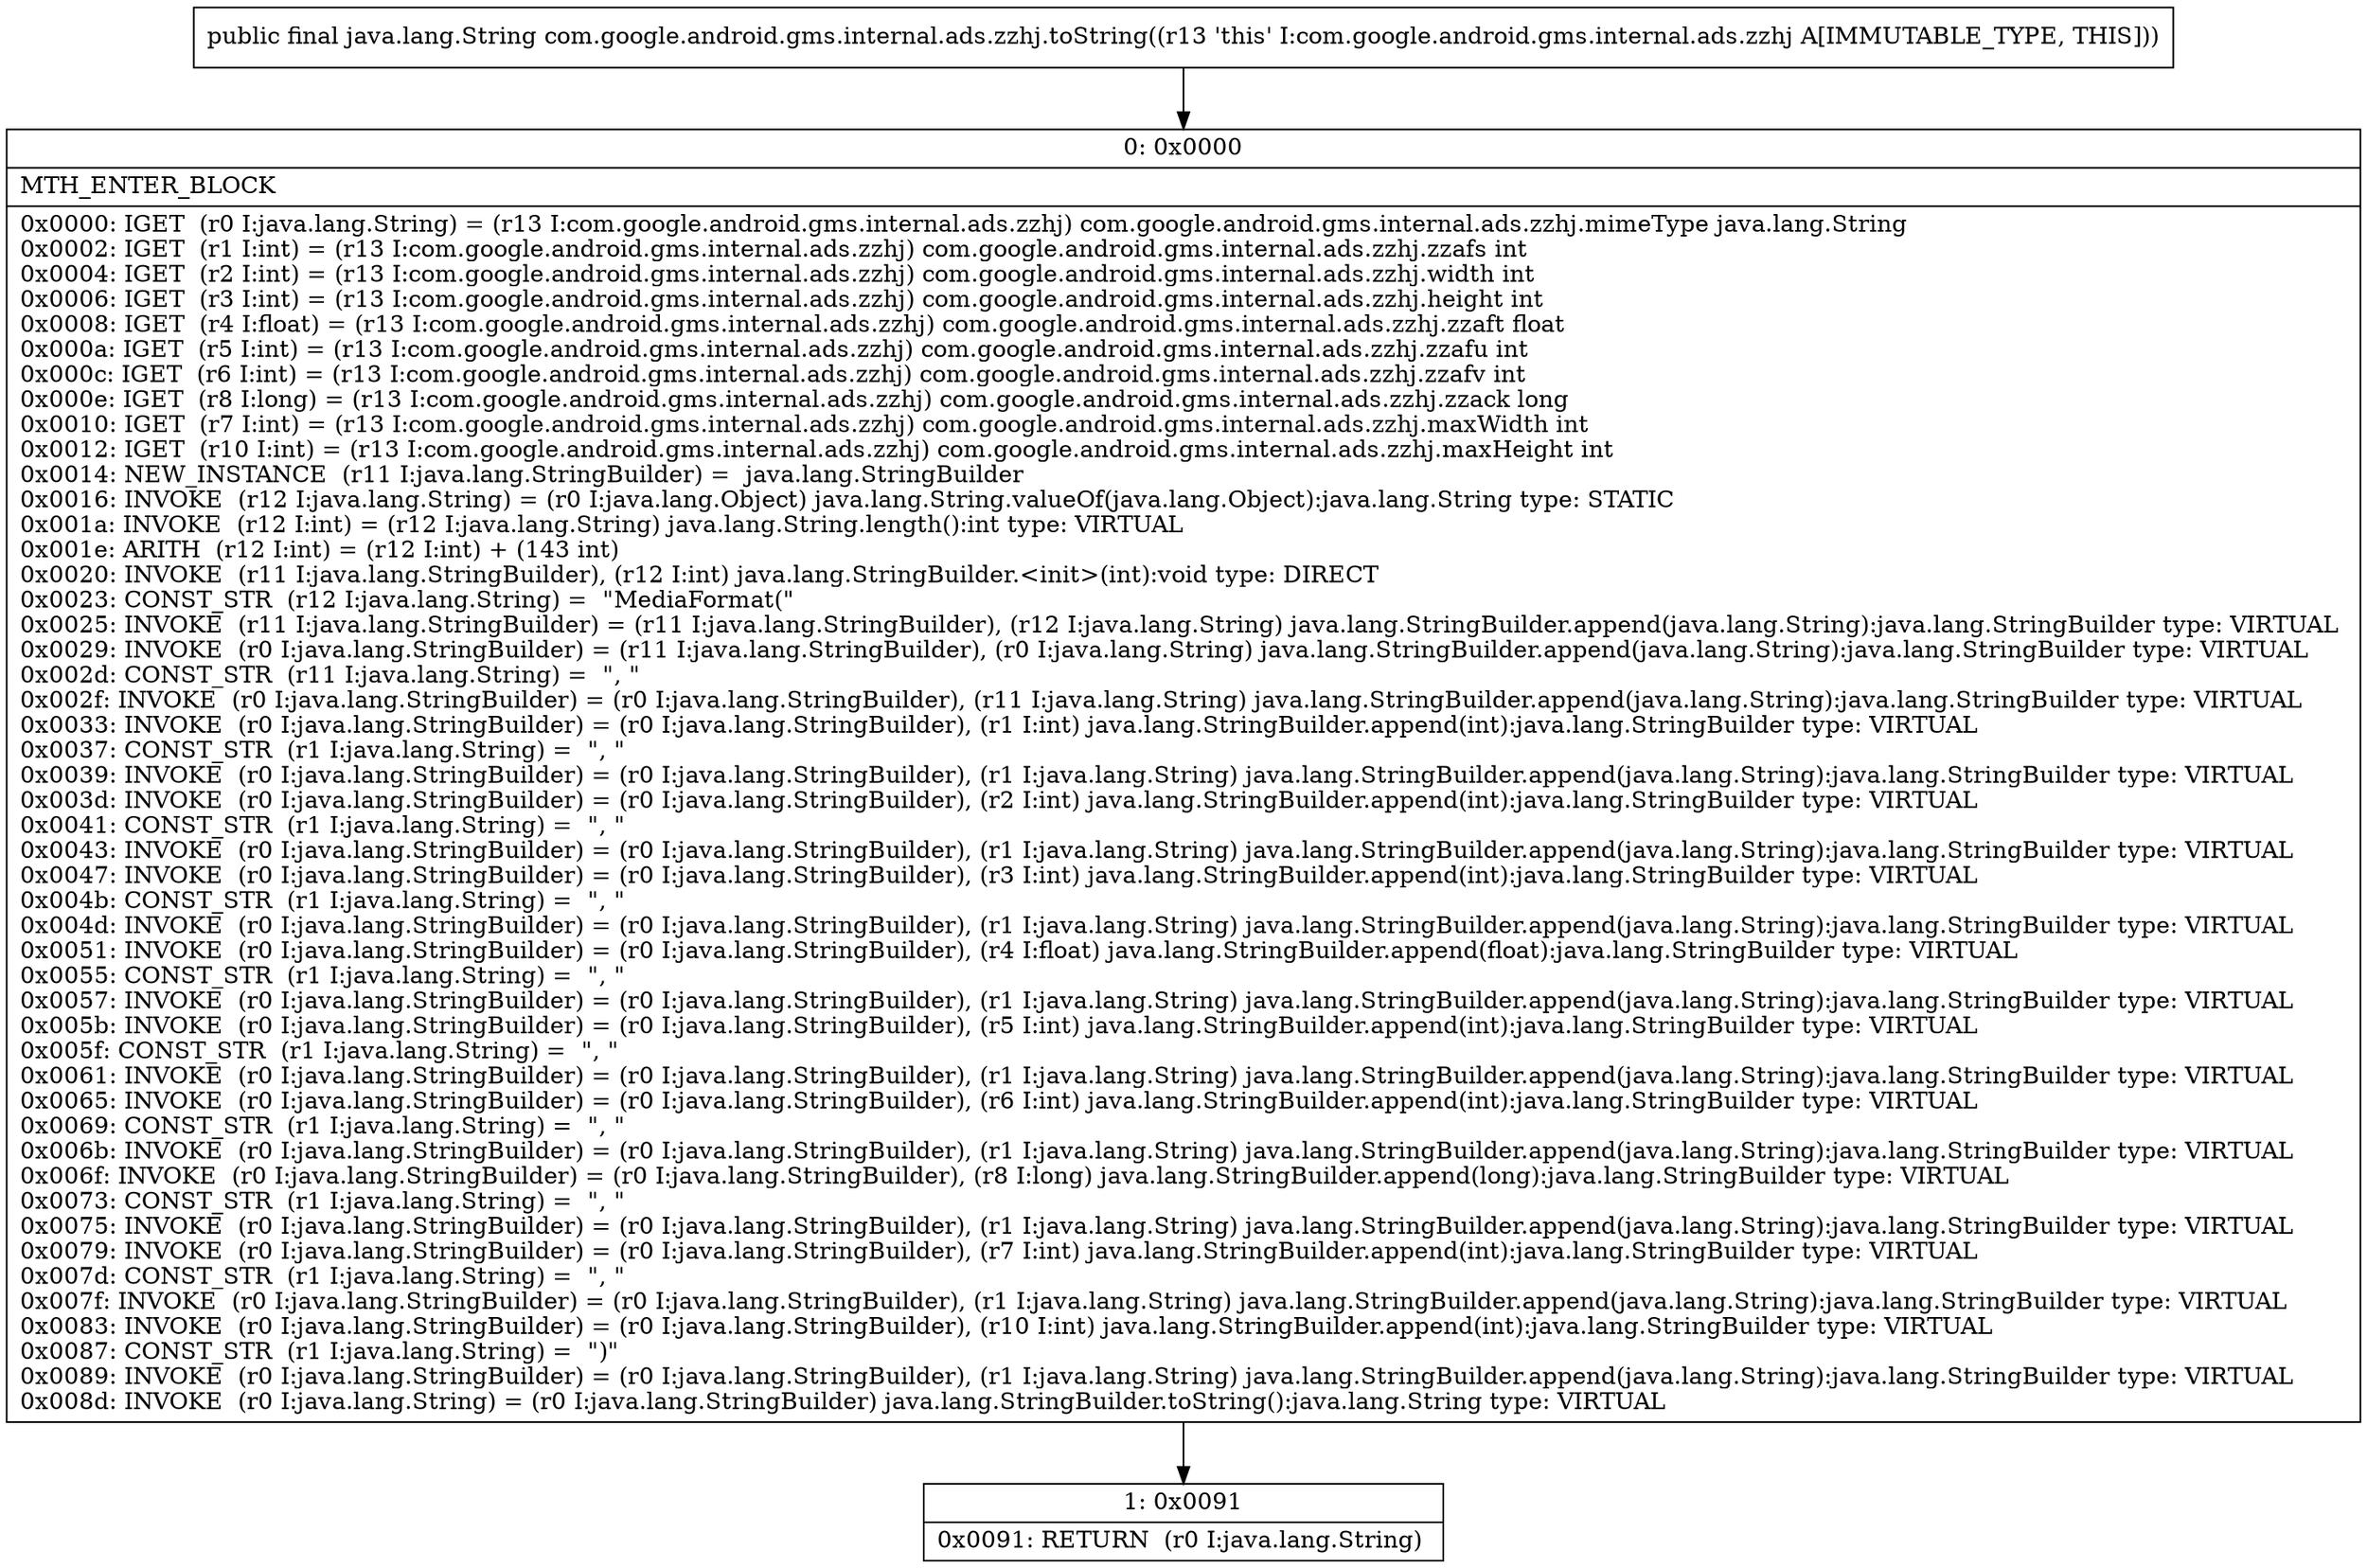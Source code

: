 digraph "CFG forcom.google.android.gms.internal.ads.zzhj.toString()Ljava\/lang\/String;" {
Node_0 [shape=record,label="{0\:\ 0x0000|MTH_ENTER_BLOCK\l|0x0000: IGET  (r0 I:java.lang.String) = (r13 I:com.google.android.gms.internal.ads.zzhj) com.google.android.gms.internal.ads.zzhj.mimeType java.lang.String \l0x0002: IGET  (r1 I:int) = (r13 I:com.google.android.gms.internal.ads.zzhj) com.google.android.gms.internal.ads.zzhj.zzafs int \l0x0004: IGET  (r2 I:int) = (r13 I:com.google.android.gms.internal.ads.zzhj) com.google.android.gms.internal.ads.zzhj.width int \l0x0006: IGET  (r3 I:int) = (r13 I:com.google.android.gms.internal.ads.zzhj) com.google.android.gms.internal.ads.zzhj.height int \l0x0008: IGET  (r4 I:float) = (r13 I:com.google.android.gms.internal.ads.zzhj) com.google.android.gms.internal.ads.zzhj.zzaft float \l0x000a: IGET  (r5 I:int) = (r13 I:com.google.android.gms.internal.ads.zzhj) com.google.android.gms.internal.ads.zzhj.zzafu int \l0x000c: IGET  (r6 I:int) = (r13 I:com.google.android.gms.internal.ads.zzhj) com.google.android.gms.internal.ads.zzhj.zzafv int \l0x000e: IGET  (r8 I:long) = (r13 I:com.google.android.gms.internal.ads.zzhj) com.google.android.gms.internal.ads.zzhj.zzack long \l0x0010: IGET  (r7 I:int) = (r13 I:com.google.android.gms.internal.ads.zzhj) com.google.android.gms.internal.ads.zzhj.maxWidth int \l0x0012: IGET  (r10 I:int) = (r13 I:com.google.android.gms.internal.ads.zzhj) com.google.android.gms.internal.ads.zzhj.maxHeight int \l0x0014: NEW_INSTANCE  (r11 I:java.lang.StringBuilder) =  java.lang.StringBuilder \l0x0016: INVOKE  (r12 I:java.lang.String) = (r0 I:java.lang.Object) java.lang.String.valueOf(java.lang.Object):java.lang.String type: STATIC \l0x001a: INVOKE  (r12 I:int) = (r12 I:java.lang.String) java.lang.String.length():int type: VIRTUAL \l0x001e: ARITH  (r12 I:int) = (r12 I:int) + (143 int) \l0x0020: INVOKE  (r11 I:java.lang.StringBuilder), (r12 I:int) java.lang.StringBuilder.\<init\>(int):void type: DIRECT \l0x0023: CONST_STR  (r12 I:java.lang.String) =  \"MediaFormat(\" \l0x0025: INVOKE  (r11 I:java.lang.StringBuilder) = (r11 I:java.lang.StringBuilder), (r12 I:java.lang.String) java.lang.StringBuilder.append(java.lang.String):java.lang.StringBuilder type: VIRTUAL \l0x0029: INVOKE  (r0 I:java.lang.StringBuilder) = (r11 I:java.lang.StringBuilder), (r0 I:java.lang.String) java.lang.StringBuilder.append(java.lang.String):java.lang.StringBuilder type: VIRTUAL \l0x002d: CONST_STR  (r11 I:java.lang.String) =  \", \" \l0x002f: INVOKE  (r0 I:java.lang.StringBuilder) = (r0 I:java.lang.StringBuilder), (r11 I:java.lang.String) java.lang.StringBuilder.append(java.lang.String):java.lang.StringBuilder type: VIRTUAL \l0x0033: INVOKE  (r0 I:java.lang.StringBuilder) = (r0 I:java.lang.StringBuilder), (r1 I:int) java.lang.StringBuilder.append(int):java.lang.StringBuilder type: VIRTUAL \l0x0037: CONST_STR  (r1 I:java.lang.String) =  \", \" \l0x0039: INVOKE  (r0 I:java.lang.StringBuilder) = (r0 I:java.lang.StringBuilder), (r1 I:java.lang.String) java.lang.StringBuilder.append(java.lang.String):java.lang.StringBuilder type: VIRTUAL \l0x003d: INVOKE  (r0 I:java.lang.StringBuilder) = (r0 I:java.lang.StringBuilder), (r2 I:int) java.lang.StringBuilder.append(int):java.lang.StringBuilder type: VIRTUAL \l0x0041: CONST_STR  (r1 I:java.lang.String) =  \", \" \l0x0043: INVOKE  (r0 I:java.lang.StringBuilder) = (r0 I:java.lang.StringBuilder), (r1 I:java.lang.String) java.lang.StringBuilder.append(java.lang.String):java.lang.StringBuilder type: VIRTUAL \l0x0047: INVOKE  (r0 I:java.lang.StringBuilder) = (r0 I:java.lang.StringBuilder), (r3 I:int) java.lang.StringBuilder.append(int):java.lang.StringBuilder type: VIRTUAL \l0x004b: CONST_STR  (r1 I:java.lang.String) =  \", \" \l0x004d: INVOKE  (r0 I:java.lang.StringBuilder) = (r0 I:java.lang.StringBuilder), (r1 I:java.lang.String) java.lang.StringBuilder.append(java.lang.String):java.lang.StringBuilder type: VIRTUAL \l0x0051: INVOKE  (r0 I:java.lang.StringBuilder) = (r0 I:java.lang.StringBuilder), (r4 I:float) java.lang.StringBuilder.append(float):java.lang.StringBuilder type: VIRTUAL \l0x0055: CONST_STR  (r1 I:java.lang.String) =  \", \" \l0x0057: INVOKE  (r0 I:java.lang.StringBuilder) = (r0 I:java.lang.StringBuilder), (r1 I:java.lang.String) java.lang.StringBuilder.append(java.lang.String):java.lang.StringBuilder type: VIRTUAL \l0x005b: INVOKE  (r0 I:java.lang.StringBuilder) = (r0 I:java.lang.StringBuilder), (r5 I:int) java.lang.StringBuilder.append(int):java.lang.StringBuilder type: VIRTUAL \l0x005f: CONST_STR  (r1 I:java.lang.String) =  \", \" \l0x0061: INVOKE  (r0 I:java.lang.StringBuilder) = (r0 I:java.lang.StringBuilder), (r1 I:java.lang.String) java.lang.StringBuilder.append(java.lang.String):java.lang.StringBuilder type: VIRTUAL \l0x0065: INVOKE  (r0 I:java.lang.StringBuilder) = (r0 I:java.lang.StringBuilder), (r6 I:int) java.lang.StringBuilder.append(int):java.lang.StringBuilder type: VIRTUAL \l0x0069: CONST_STR  (r1 I:java.lang.String) =  \", \" \l0x006b: INVOKE  (r0 I:java.lang.StringBuilder) = (r0 I:java.lang.StringBuilder), (r1 I:java.lang.String) java.lang.StringBuilder.append(java.lang.String):java.lang.StringBuilder type: VIRTUAL \l0x006f: INVOKE  (r0 I:java.lang.StringBuilder) = (r0 I:java.lang.StringBuilder), (r8 I:long) java.lang.StringBuilder.append(long):java.lang.StringBuilder type: VIRTUAL \l0x0073: CONST_STR  (r1 I:java.lang.String) =  \", \" \l0x0075: INVOKE  (r0 I:java.lang.StringBuilder) = (r0 I:java.lang.StringBuilder), (r1 I:java.lang.String) java.lang.StringBuilder.append(java.lang.String):java.lang.StringBuilder type: VIRTUAL \l0x0079: INVOKE  (r0 I:java.lang.StringBuilder) = (r0 I:java.lang.StringBuilder), (r7 I:int) java.lang.StringBuilder.append(int):java.lang.StringBuilder type: VIRTUAL \l0x007d: CONST_STR  (r1 I:java.lang.String) =  \", \" \l0x007f: INVOKE  (r0 I:java.lang.StringBuilder) = (r0 I:java.lang.StringBuilder), (r1 I:java.lang.String) java.lang.StringBuilder.append(java.lang.String):java.lang.StringBuilder type: VIRTUAL \l0x0083: INVOKE  (r0 I:java.lang.StringBuilder) = (r0 I:java.lang.StringBuilder), (r10 I:int) java.lang.StringBuilder.append(int):java.lang.StringBuilder type: VIRTUAL \l0x0087: CONST_STR  (r1 I:java.lang.String) =  \")\" \l0x0089: INVOKE  (r0 I:java.lang.StringBuilder) = (r0 I:java.lang.StringBuilder), (r1 I:java.lang.String) java.lang.StringBuilder.append(java.lang.String):java.lang.StringBuilder type: VIRTUAL \l0x008d: INVOKE  (r0 I:java.lang.String) = (r0 I:java.lang.StringBuilder) java.lang.StringBuilder.toString():java.lang.String type: VIRTUAL \l}"];
Node_1 [shape=record,label="{1\:\ 0x0091|0x0091: RETURN  (r0 I:java.lang.String) \l}"];
MethodNode[shape=record,label="{public final java.lang.String com.google.android.gms.internal.ads.zzhj.toString((r13 'this' I:com.google.android.gms.internal.ads.zzhj A[IMMUTABLE_TYPE, THIS])) }"];
MethodNode -> Node_0;
Node_0 -> Node_1;
}

